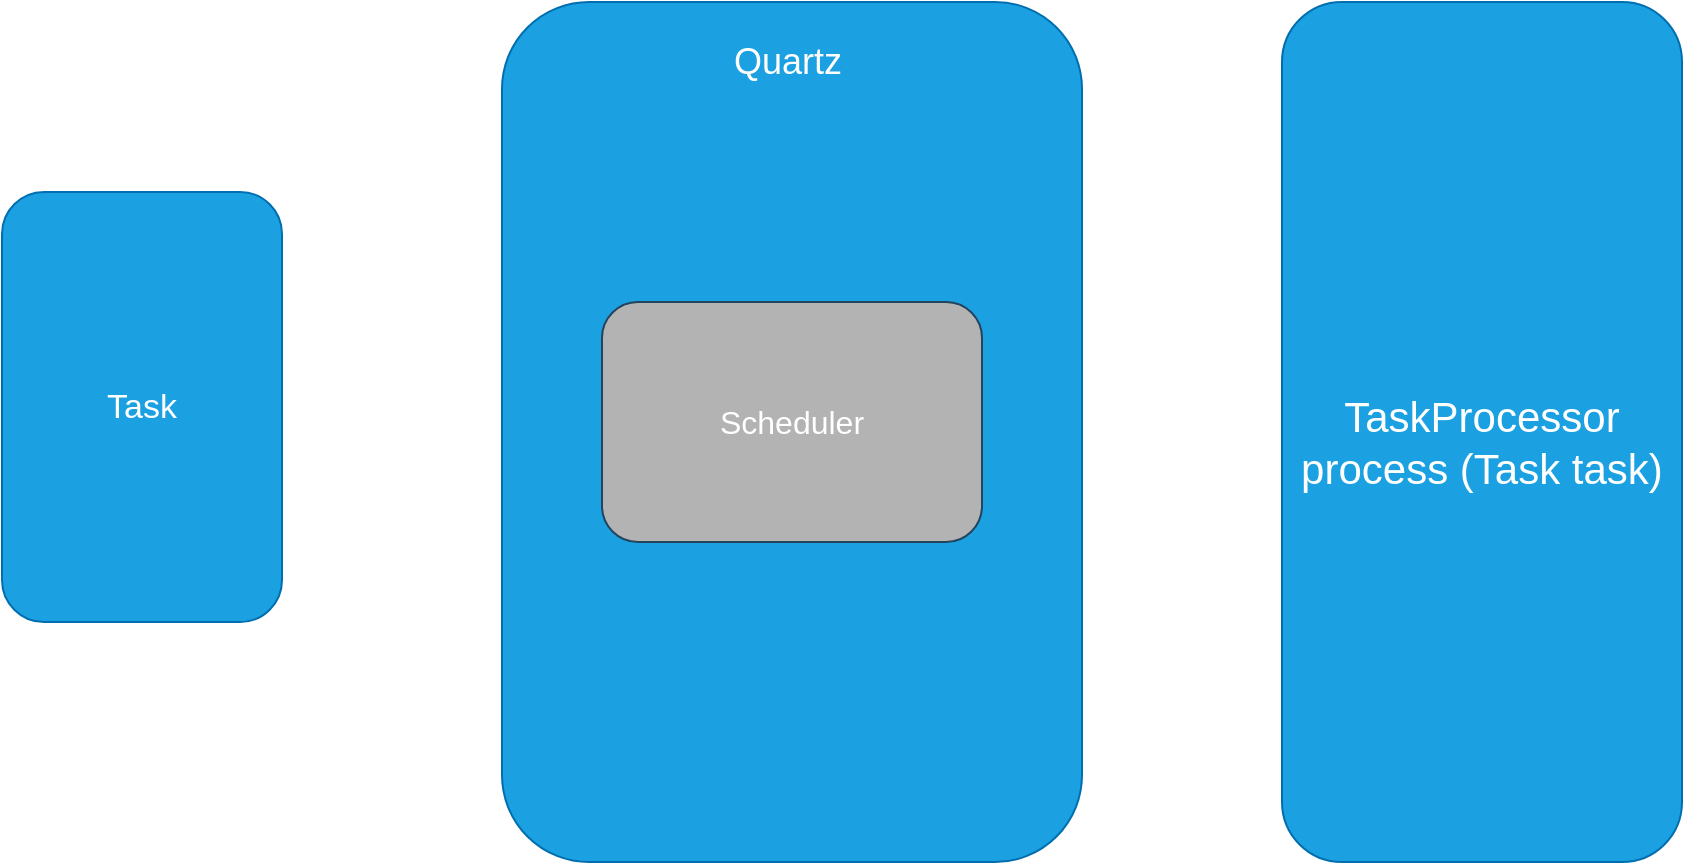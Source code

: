 <mxfile version="14.2.4" type="github">
  <diagram id="oZKxI4CIkwuGWqE1INa4" name="Page-1">
    <mxGraphModel dx="993" dy="829" grid="1" gridSize="10" guides="1" tooltips="1" connect="1" arrows="1" fold="1" page="1" pageScale="2" pageWidth="827" pageHeight="1169" math="0" shadow="0">
      <root>
        <mxCell id="0" />
        <mxCell id="1" parent="0" />
        <mxCell id="yLul7X9Yzj1YzPeytxiC-2" value="" style="rounded=1;whiteSpace=wrap;html=1;fillColor=#1ba1e2;strokeColor=#006EAF;fontColor=#ffffff;" vertex="1" parent="1">
          <mxGeometry x="440" y="490" width="290" height="430" as="geometry" />
        </mxCell>
        <mxCell id="yLul7X9Yzj1YzPeytxiC-3" value="" style="rounded=1;whiteSpace=wrap;html=1;fillColor=#1ba1e2;strokeColor=#006EAF;fontColor=#ffffff;" vertex="1" parent="1">
          <mxGeometry x="830" y="490" width="200" height="430" as="geometry" />
        </mxCell>
        <mxCell id="yLul7X9Yzj1YzPeytxiC-4" value="&lt;font style=&quot;font-size: 17px&quot;&gt;Task&lt;/font&gt;" style="rounded=1;whiteSpace=wrap;html=1;fillColor=#1ba1e2;strokeColor=#006EAF;fontColor=#ffffff;" vertex="1" parent="1">
          <mxGeometry x="190" y="585" width="140" height="215" as="geometry" />
        </mxCell>
        <mxCell id="yLul7X9Yzj1YzPeytxiC-5" value="&lt;font style=&quot;font-size: 21px&quot;&gt;TaskProcessor&lt;br&gt;process (Task task)&lt;br&gt;&lt;/font&gt;" style="text;html=1;strokeColor=none;fillColor=none;align=center;verticalAlign=middle;whiteSpace=wrap;rounded=0;fontColor=#FFFFFF;" vertex="1" parent="1">
          <mxGeometry x="830" y="670" width="200" height="80" as="geometry" />
        </mxCell>
        <mxCell id="yLul7X9Yzj1YzPeytxiC-6" value="&lt;font style=&quot;font-size: 16px&quot; color=&quot;#ffffff&quot;&gt;Scheduler&lt;/font&gt;" style="rounded=1;whiteSpace=wrap;html=1;strokeColor=#23445d;fillColor=#B3B3B3;" vertex="1" parent="1">
          <mxGeometry x="490" y="640" width="190" height="120" as="geometry" />
        </mxCell>
        <mxCell id="yLul7X9Yzj1YzPeytxiC-7" value="Quartz" style="text;html=1;strokeColor=none;fillColor=none;align=center;verticalAlign=middle;whiteSpace=wrap;rounded=0;fontColor=#FFFFFF;fontSize=18;" vertex="1" parent="1">
          <mxGeometry x="538" y="510" width="90" height="20" as="geometry" />
        </mxCell>
      </root>
    </mxGraphModel>
  </diagram>
</mxfile>
